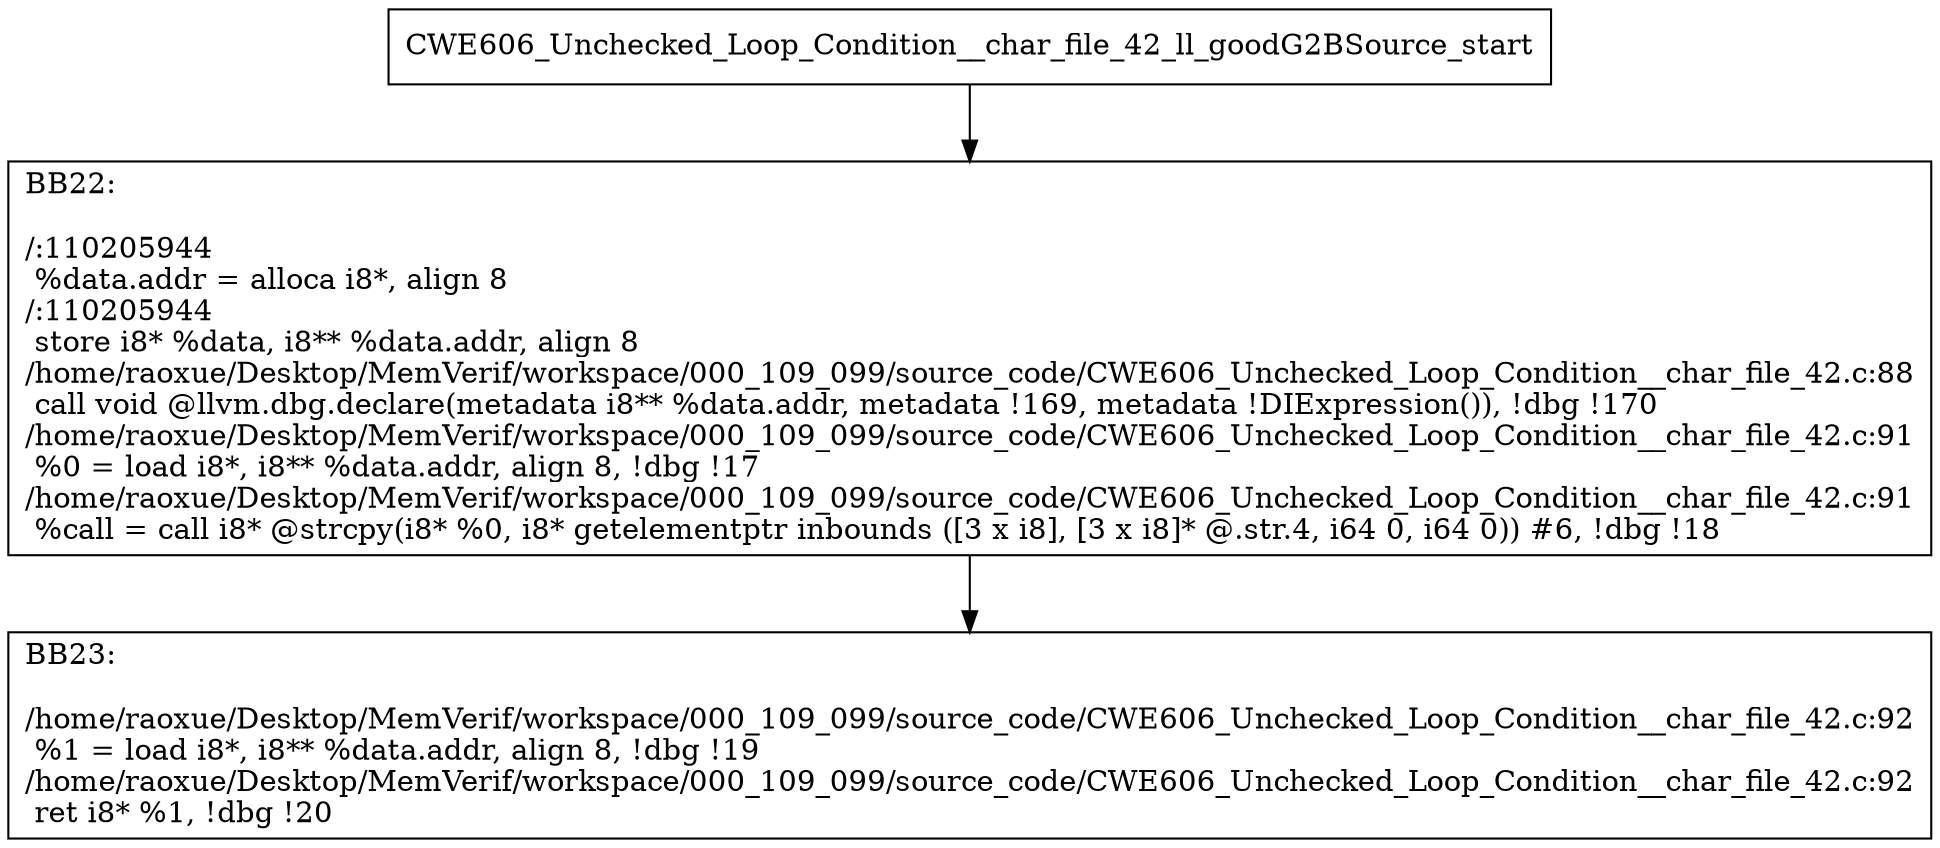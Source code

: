 digraph "CFG for'CWE606_Unchecked_Loop_Condition__char_file_42_ll_goodG2BSource' function" {
	BBCWE606_Unchecked_Loop_Condition__char_file_42_ll_goodG2BSource_start[shape=record,label="{CWE606_Unchecked_Loop_Condition__char_file_42_ll_goodG2BSource_start}"];
	BBCWE606_Unchecked_Loop_Condition__char_file_42_ll_goodG2BSource_start-> CWE606_Unchecked_Loop_Condition__char_file_42_ll_goodG2BSourceBB22;
	CWE606_Unchecked_Loop_Condition__char_file_42_ll_goodG2BSourceBB22 [shape=record, label="{BB22:\l\l/:110205944\l
  %data.addr = alloca i8*, align 8\l
/:110205944\l
  store i8* %data, i8** %data.addr, align 8\l
/home/raoxue/Desktop/MemVerif/workspace/000_109_099/source_code/CWE606_Unchecked_Loop_Condition__char_file_42.c:88\l
  call void @llvm.dbg.declare(metadata i8** %data.addr, metadata !169, metadata !DIExpression()), !dbg !170\l
/home/raoxue/Desktop/MemVerif/workspace/000_109_099/source_code/CWE606_Unchecked_Loop_Condition__char_file_42.c:91\l
  %0 = load i8*, i8** %data.addr, align 8, !dbg !17\l
/home/raoxue/Desktop/MemVerif/workspace/000_109_099/source_code/CWE606_Unchecked_Loop_Condition__char_file_42.c:91\l
  %call = call i8* @strcpy(i8* %0, i8* getelementptr inbounds ([3 x i8], [3 x i8]* @.str.4, i64 0, i64 0)) #6, !dbg !18\l
}"];
	CWE606_Unchecked_Loop_Condition__char_file_42_ll_goodG2BSourceBB22-> CWE606_Unchecked_Loop_Condition__char_file_42_ll_goodG2BSourceBB23;
	CWE606_Unchecked_Loop_Condition__char_file_42_ll_goodG2BSourceBB23 [shape=record, label="{BB23:\l\l/home/raoxue/Desktop/MemVerif/workspace/000_109_099/source_code/CWE606_Unchecked_Loop_Condition__char_file_42.c:92\l
  %1 = load i8*, i8** %data.addr, align 8, !dbg !19\l
/home/raoxue/Desktop/MemVerif/workspace/000_109_099/source_code/CWE606_Unchecked_Loop_Condition__char_file_42.c:92\l
  ret i8* %1, !dbg !20\l
}"];
}
